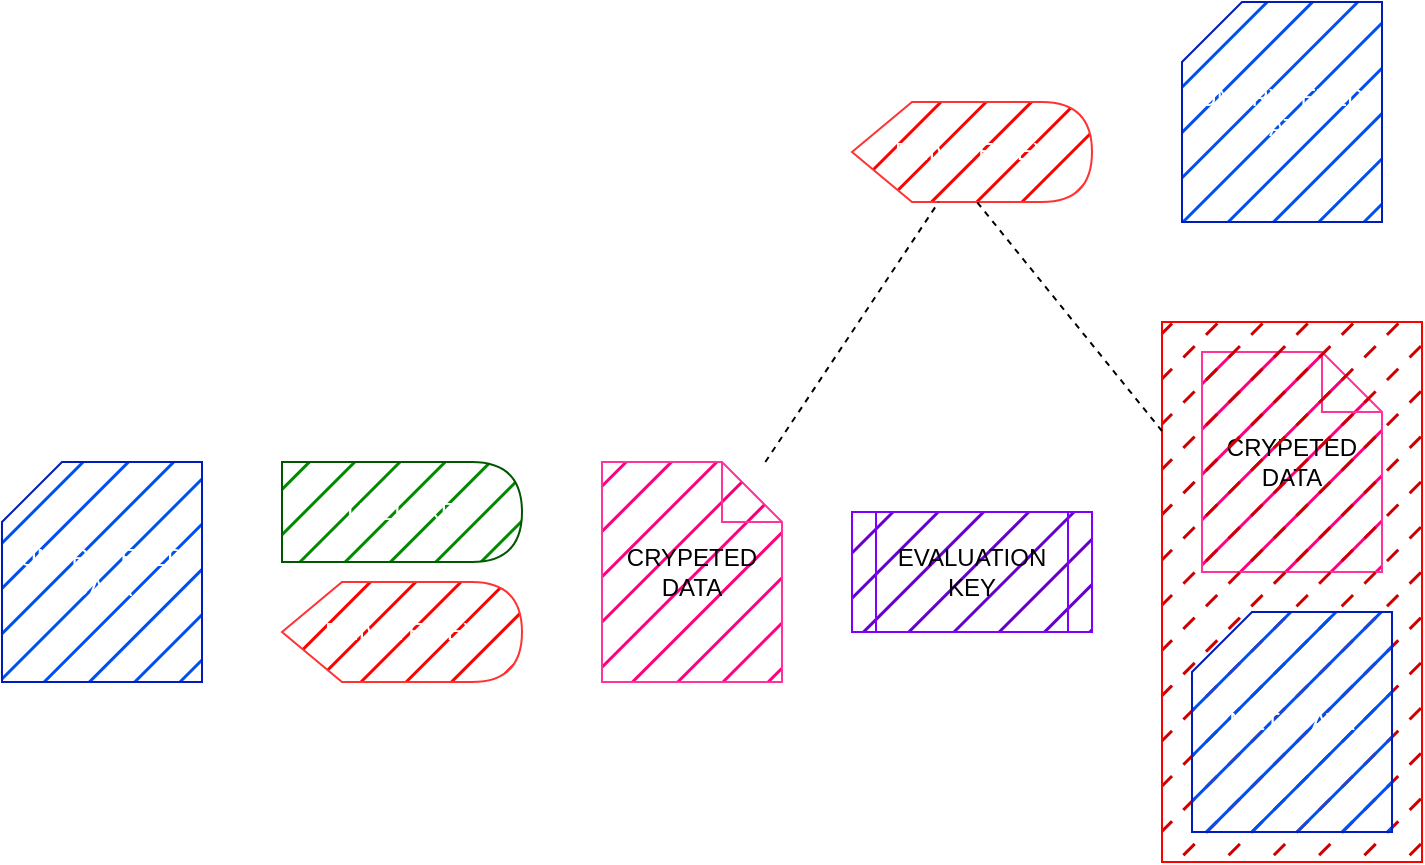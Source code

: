 <mxfile>
    <diagram id="JR51kfBBkCoqazEDlZEo" name="Page-1">
        <mxGraphModel dx="1904" dy="764" grid="1" gridSize="10" guides="1" tooltips="1" connect="1" arrows="1" fold="1" page="1" pageScale="1" pageWidth="850" pageHeight="1100" math="0" shadow="0">
            <root>
                <mxCell id="0"/>
                <mxCell id="1" parent="0"/>
                <mxCell id="2" value="UNCRYPETED&lt;br&gt;DATA" style="shape=card;whiteSpace=wrap;html=1;fillStyle=hatch;strokeColor=#001DBC;fillColor=#0050ef;fontColor=#ffffff;" vertex="1" parent="1">
                    <mxGeometry x="-120" y="440" width="100" height="110" as="geometry"/>
                </mxCell>
                <mxCell id="3" value="PRIVATE KEY" style="shape=display;whiteSpace=wrap;html=1;fillStyle=hatch;strokeColor=#FF3333;fillColor=#FF0000;fontColor=#ffffff;" vertex="1" parent="1">
                    <mxGeometry x="305" y="260" width="120" height="50" as="geometry"/>
                </mxCell>
                <mxCell id="4" value="PUBLIC KEY" style="shape=delay;whiteSpace=wrap;html=1;fillStyle=hatch;strokeColor=#005700;fillColor=#008a00;fontColor=#ffffff;" vertex="1" parent="1">
                    <mxGeometry x="20" y="440" width="120" height="50" as="geometry"/>
                </mxCell>
                <mxCell id="7" value="EVALUATION KEY" style="shape=process;whiteSpace=wrap;html=1;backgroundOutline=1;fillStyle=hatch;strokeColor=#7F00FF;fillColor=#6600CC;gradientColor=none;" vertex="1" parent="1">
                    <mxGeometry x="305" y="465" width="120" height="60" as="geometry"/>
                </mxCell>
                <mxCell id="8" value="CRYPETED&lt;br&gt;DATA" style="shape=note;whiteSpace=wrap;html=1;backgroundOutline=1;darkOpacity=0.05;fillStyle=hatch;strokeColor=#FF3399;fillColor=#FF0080;gradientColor=none;" vertex="1" parent="1">
                    <mxGeometry x="180" y="440" width="90" height="110" as="geometry"/>
                </mxCell>
                <mxCell id="9" value="CRYPETED&lt;br&gt;DATA" style="shape=note;whiteSpace=wrap;html=1;backgroundOutline=1;darkOpacity=0.05;fillStyle=hatch;strokeColor=#FF3399;fillColor=#FF0080;gradientColor=none;" vertex="1" parent="1">
                    <mxGeometry x="480" y="385" width="90" height="110" as="geometry"/>
                </mxCell>
                <mxCell id="11" value="" style="rounded=0;whiteSpace=wrap;html=1;fillStyle=dashed;strokeColor=#FF0000;fillColor=#CC0000;gradientColor=none;" vertex="1" parent="1">
                    <mxGeometry x="460" y="370" width="130" height="270" as="geometry"/>
                </mxCell>
                <mxCell id="12" value="METADATA" style="shape=card;whiteSpace=wrap;html=1;fillStyle=hatch;strokeColor=#001DBC;fillColor=#0050ef;fontColor=#ffffff;" vertex="1" parent="1">
                    <mxGeometry x="475" y="515" width="100" height="110" as="geometry"/>
                </mxCell>
                <mxCell id="13" value="" style="endArrow=none;dashed=1;html=1;" edge="1" parent="1" source="8" target="3">
                    <mxGeometry width="50" height="50" relative="1" as="geometry">
                        <mxPoint x="330" y="480" as="sourcePoint"/>
                        <mxPoint x="380" y="430" as="targetPoint"/>
                    </mxGeometry>
                </mxCell>
                <mxCell id="14" value="" style="endArrow=none;dashed=1;html=1;entryX=0;entryY=0;entryDx=62.5;entryDy=50;entryPerimeter=0;" edge="1" parent="1" source="11" target="3">
                    <mxGeometry width="50" height="50" relative="1" as="geometry">
                        <mxPoint x="330" y="480" as="sourcePoint"/>
                        <mxPoint x="380" y="430" as="targetPoint"/>
                    </mxGeometry>
                </mxCell>
                <mxCell id="15" value="UNCRYPETED&lt;br&gt;DATA" style="shape=card;whiteSpace=wrap;html=1;fillStyle=hatch;strokeColor=#001DBC;fillColor=#0050ef;fontColor=#ffffff;" vertex="1" parent="1">
                    <mxGeometry x="470" y="210" width="100" height="110" as="geometry"/>
                </mxCell>
                <mxCell id="16" value="PRIVATE KEY" style="shape=display;whiteSpace=wrap;html=1;fillStyle=hatch;strokeColor=#FF3333;fillColor=#FF0000;fontColor=#ffffff;" vertex="1" parent="1">
                    <mxGeometry x="20" y="500" width="120" height="50" as="geometry"/>
                </mxCell>
            </root>
        </mxGraphModel>
    </diagram>
</mxfile>